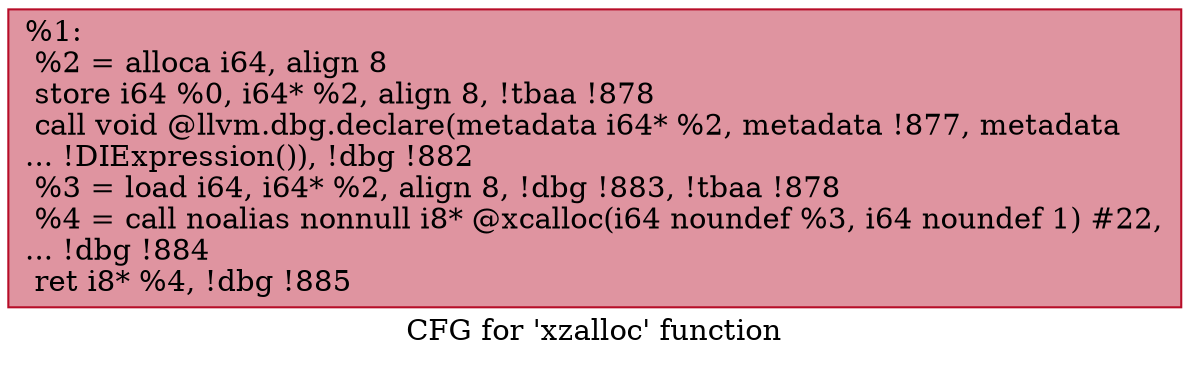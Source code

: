 digraph "CFG for 'xzalloc' function" {
	label="CFG for 'xzalloc' function";

	Node0x149d0e0 [shape=record,color="#b70d28ff", style=filled, fillcolor="#b70d2870",label="{%1:\l  %2 = alloca i64, align 8\l  store i64 %0, i64* %2, align 8, !tbaa !878\l  call void @llvm.dbg.declare(metadata i64* %2, metadata !877, metadata\l... !DIExpression()), !dbg !882\l  %3 = load i64, i64* %2, align 8, !dbg !883, !tbaa !878\l  %4 = call noalias nonnull i8* @xcalloc(i64 noundef %3, i64 noundef 1) #22,\l... !dbg !884\l  ret i8* %4, !dbg !885\l}"];
}
